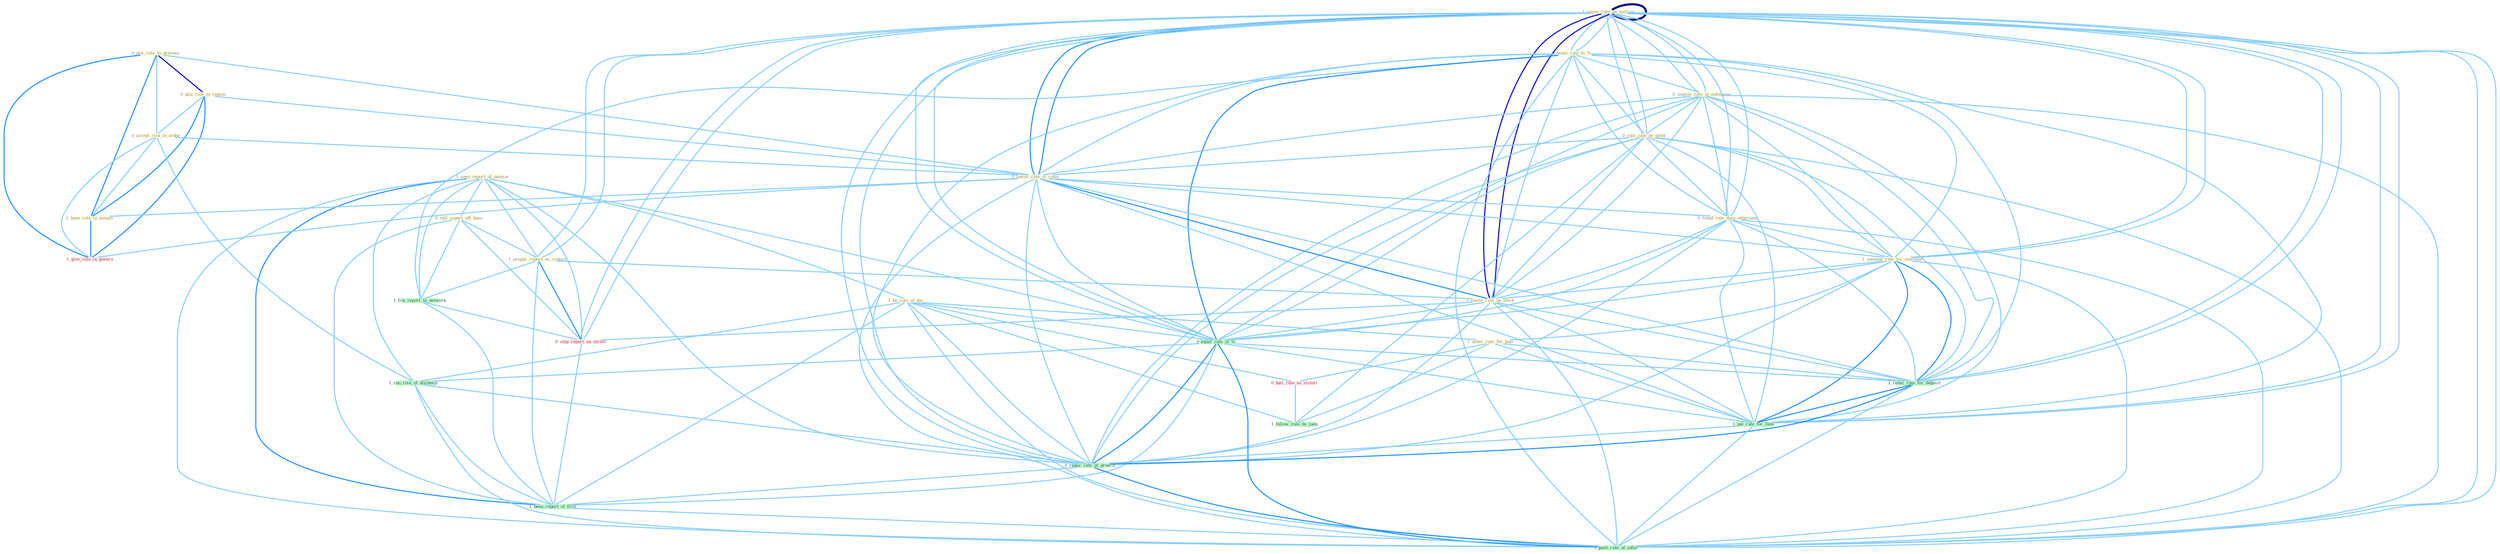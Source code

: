 Graph G{ 
    node
    [shape=polygon,style=filled,width=.5,height=.06,color="#BDFCC9",fixedsize=true,fontsize=4,
    fontcolor="#2f4f4f"];
    {node
    [color="#ffffe0", fontcolor="#8b7d6b"] "0_plai_role_in_process " "0_plai_role_in_region " "0_accept_risk_in_order " "1_seen_report_of_unawar " "1_be_rule_of_dai " "1_lower_rate_on_million " "0_call_report_off_base " "1_lower_rate_on_million " "0_boost_rate_to_% " "0_improv_rate_at_entitynam " "0_rais_rate_by_point " "0_lower_rate_in_come " "1_prepar_report_on_contact " "0_found_rate_dure_othernum " "1_announc_rate_for_yearnum " "1_usher_rule_for_busi " "1_lower_rate_on_stock " "1_have_role_in_assess "}
{node [color="#fff0f5", fontcolor="#b22222"] "0_stop_report_on_street " "1_give_role_in_govern " "0_hail_rule_as_victori "}
edge [color="#B0E2FF"];

	"0_plai_role_in_process " -- "0_plai_role_in_region " [w="3", color="#0000cd" , len=0.6];
	"0_plai_role_in_process " -- "0_accept_risk_in_order " [w="1", color="#87cefa" ];
	"0_plai_role_in_process " -- "0_lower_rate_in_come " [w="1", color="#87cefa" ];
	"0_plai_role_in_process " -- "1_have_role_in_assess " [w="2", color="#1e90ff" , len=0.8];
	"0_plai_role_in_process " -- "1_give_role_in_govern " [w="2", color="#1e90ff" , len=0.8];
	"0_plai_role_in_region " -- "0_accept_risk_in_order " [w="1", color="#87cefa" ];
	"0_plai_role_in_region " -- "0_lower_rate_in_come " [w="1", color="#87cefa" ];
	"0_plai_role_in_region " -- "1_have_role_in_assess " [w="2", color="#1e90ff" , len=0.8];
	"0_plai_role_in_region " -- "1_give_role_in_govern " [w="2", color="#1e90ff" , len=0.8];
	"0_accept_risk_in_order " -- "0_lower_rate_in_come " [w="1", color="#87cefa" ];
	"0_accept_risk_in_order " -- "1_have_role_in_assess " [w="1", color="#87cefa" ];
	"0_accept_risk_in_order " -- "1_give_role_in_govern " [w="1", color="#87cefa" ];
	"0_accept_risk_in_order " -- "1_run_risk_of_disintegr " [w="1", color="#87cefa" ];
	"1_seen_report_of_unawar " -- "1_be_rule_of_dai " [w="1", color="#87cefa" ];
	"1_seen_report_of_unawar " -- "0_call_report_off_base " [w="1", color="#87cefa" ];
	"1_seen_report_of_unawar " -- "1_prepar_report_on_contact " [w="1", color="#87cefa" ];
	"1_seen_report_of_unawar " -- "1_file_report_to_network " [w="1", color="#87cefa" ];
	"1_seen_report_of_unawar " -- "1_equal_rate_of_% " [w="1", color="#87cefa" ];
	"1_seen_report_of_unawar " -- "0_stop_report_on_street " [w="1", color="#87cefa" ];
	"1_seen_report_of_unawar " -- "1_run_risk_of_disintegr " [w="1", color="#87cefa" ];
	"1_seen_report_of_unawar " -- "1_reduc_rate_of_growth " [w="1", color="#87cefa" ];
	"1_seen_report_of_unawar " -- "1_been_report_of_firm " [w="2", color="#1e90ff" , len=0.8];
	"1_seen_report_of_unawar " -- "1_push_rate_of_inflat " [w="1", color="#87cefa" ];
	"1_be_rule_of_dai " -- "1_usher_rule_for_busi " [w="1", color="#87cefa" ];
	"1_be_rule_of_dai " -- "1_equal_rate_of_% " [w="1", color="#87cefa" ];
	"1_be_rule_of_dai " -- "0_hail_rule_as_victori " [w="1", color="#87cefa" ];
	"1_be_rule_of_dai " -- "1_run_risk_of_disintegr " [w="1", color="#87cefa" ];
	"1_be_rule_of_dai " -- "1_follow_rule_by_judg " [w="1", color="#87cefa" ];
	"1_be_rule_of_dai " -- "1_reduc_rate_of_growth " [w="1", color="#87cefa" ];
	"1_be_rule_of_dai " -- "1_been_report_of_firm " [w="1", color="#87cefa" ];
	"1_be_rule_of_dai " -- "1_push_rate_of_inflat " [w="1", color="#87cefa" ];
	"1_lower_rate_on_million " -- "1_lower_rate_on_million " [w="4", style=bold, color="#000080", len=0.4];
	"1_lower_rate_on_million " -- "0_boost_rate_to_% " [w="1", color="#87cefa" ];
	"1_lower_rate_on_million " -- "0_improv_rate_at_entitynam " [w="1", color="#87cefa" ];
	"1_lower_rate_on_million " -- "0_rais_rate_by_point " [w="1", color="#87cefa" ];
	"1_lower_rate_on_million " -- "0_lower_rate_in_come " [w="2", color="#1e90ff" , len=0.8];
	"1_lower_rate_on_million " -- "1_prepar_report_on_contact " [w="1", color="#87cefa" ];
	"1_lower_rate_on_million " -- "0_found_rate_dure_othernum " [w="1", color="#87cefa" ];
	"1_lower_rate_on_million " -- "1_announc_rate_for_yearnum " [w="1", color="#87cefa" ];
	"1_lower_rate_on_million " -- "1_lower_rate_on_stock " [w="3", color="#0000cd" , len=0.6];
	"1_lower_rate_on_million " -- "1_equal_rate_of_% " [w="1", color="#87cefa" ];
	"1_lower_rate_on_million " -- "0_stop_report_on_street " [w="1", color="#87cefa" ];
	"1_lower_rate_on_million " -- "1_reduc_rate_for_deposit " [w="1", color="#87cefa" ];
	"1_lower_rate_on_million " -- "1_pai_rate_for_fund " [w="1", color="#87cefa" ];
	"1_lower_rate_on_million " -- "1_reduc_rate_of_growth " [w="1", color="#87cefa" ];
	"1_lower_rate_on_million " -- "1_push_rate_of_inflat " [w="1", color="#87cefa" ];
	"0_call_report_off_base " -- "1_prepar_report_on_contact " [w="1", color="#87cefa" ];
	"0_call_report_off_base " -- "1_file_report_to_network " [w="1", color="#87cefa" ];
	"0_call_report_off_base " -- "0_stop_report_on_street " [w="1", color="#87cefa" ];
	"0_call_report_off_base " -- "1_been_report_of_firm " [w="1", color="#87cefa" ];
	"1_lower_rate_on_million " -- "0_boost_rate_to_% " [w="1", color="#87cefa" ];
	"1_lower_rate_on_million " -- "0_improv_rate_at_entitynam " [w="1", color="#87cefa" ];
	"1_lower_rate_on_million " -- "0_rais_rate_by_point " [w="1", color="#87cefa" ];
	"1_lower_rate_on_million " -- "0_lower_rate_in_come " [w="2", color="#1e90ff" , len=0.8];
	"1_lower_rate_on_million " -- "1_prepar_report_on_contact " [w="1", color="#87cefa" ];
	"1_lower_rate_on_million " -- "0_found_rate_dure_othernum " [w="1", color="#87cefa" ];
	"1_lower_rate_on_million " -- "1_announc_rate_for_yearnum " [w="1", color="#87cefa" ];
	"1_lower_rate_on_million " -- "1_lower_rate_on_stock " [w="3", color="#0000cd" , len=0.6];
	"1_lower_rate_on_million " -- "1_equal_rate_of_% " [w="1", color="#87cefa" ];
	"1_lower_rate_on_million " -- "0_stop_report_on_street " [w="1", color="#87cefa" ];
	"1_lower_rate_on_million " -- "1_reduc_rate_for_deposit " [w="1", color="#87cefa" ];
	"1_lower_rate_on_million " -- "1_pai_rate_for_fund " [w="1", color="#87cefa" ];
	"1_lower_rate_on_million " -- "1_reduc_rate_of_growth " [w="1", color="#87cefa" ];
	"1_lower_rate_on_million " -- "1_push_rate_of_inflat " [w="1", color="#87cefa" ];
	"0_boost_rate_to_% " -- "0_improv_rate_at_entitynam " [w="1", color="#87cefa" ];
	"0_boost_rate_to_% " -- "0_rais_rate_by_point " [w="1", color="#87cefa" ];
	"0_boost_rate_to_% " -- "0_lower_rate_in_come " [w="1", color="#87cefa" ];
	"0_boost_rate_to_% " -- "0_found_rate_dure_othernum " [w="1", color="#87cefa" ];
	"0_boost_rate_to_% " -- "1_announc_rate_for_yearnum " [w="1", color="#87cefa" ];
	"0_boost_rate_to_% " -- "1_lower_rate_on_stock " [w="1", color="#87cefa" ];
	"0_boost_rate_to_% " -- "1_file_report_to_network " [w="1", color="#87cefa" ];
	"0_boost_rate_to_% " -- "1_equal_rate_of_% " [w="2", color="#1e90ff" , len=0.8];
	"0_boost_rate_to_% " -- "1_reduc_rate_for_deposit " [w="1", color="#87cefa" ];
	"0_boost_rate_to_% " -- "1_pai_rate_for_fund " [w="1", color="#87cefa" ];
	"0_boost_rate_to_% " -- "1_reduc_rate_of_growth " [w="1", color="#87cefa" ];
	"0_boost_rate_to_% " -- "1_push_rate_of_inflat " [w="1", color="#87cefa" ];
	"0_improv_rate_at_entitynam " -- "0_rais_rate_by_point " [w="1", color="#87cefa" ];
	"0_improv_rate_at_entitynam " -- "0_lower_rate_in_come " [w="1", color="#87cefa" ];
	"0_improv_rate_at_entitynam " -- "0_found_rate_dure_othernum " [w="1", color="#87cefa" ];
	"0_improv_rate_at_entitynam " -- "1_announc_rate_for_yearnum " [w="1", color="#87cefa" ];
	"0_improv_rate_at_entitynam " -- "1_lower_rate_on_stock " [w="1", color="#87cefa" ];
	"0_improv_rate_at_entitynam " -- "1_equal_rate_of_% " [w="1", color="#87cefa" ];
	"0_improv_rate_at_entitynam " -- "1_reduc_rate_for_deposit " [w="1", color="#87cefa" ];
	"0_improv_rate_at_entitynam " -- "1_pai_rate_for_fund " [w="1", color="#87cefa" ];
	"0_improv_rate_at_entitynam " -- "1_reduc_rate_of_growth " [w="1", color="#87cefa" ];
	"0_improv_rate_at_entitynam " -- "1_push_rate_of_inflat " [w="1", color="#87cefa" ];
	"0_rais_rate_by_point " -- "0_lower_rate_in_come " [w="1", color="#87cefa" ];
	"0_rais_rate_by_point " -- "0_found_rate_dure_othernum " [w="1", color="#87cefa" ];
	"0_rais_rate_by_point " -- "1_announc_rate_for_yearnum " [w="1", color="#87cefa" ];
	"0_rais_rate_by_point " -- "1_lower_rate_on_stock " [w="1", color="#87cefa" ];
	"0_rais_rate_by_point " -- "1_equal_rate_of_% " [w="1", color="#87cefa" ];
	"0_rais_rate_by_point " -- "1_reduc_rate_for_deposit " [w="1", color="#87cefa" ];
	"0_rais_rate_by_point " -- "1_pai_rate_for_fund " [w="1", color="#87cefa" ];
	"0_rais_rate_by_point " -- "1_follow_rule_by_judg " [w="1", color="#87cefa" ];
	"0_rais_rate_by_point " -- "1_reduc_rate_of_growth " [w="1", color="#87cefa" ];
	"0_rais_rate_by_point " -- "1_push_rate_of_inflat " [w="1", color="#87cefa" ];
	"0_lower_rate_in_come " -- "0_found_rate_dure_othernum " [w="1", color="#87cefa" ];
	"0_lower_rate_in_come " -- "1_announc_rate_for_yearnum " [w="1", color="#87cefa" ];
	"0_lower_rate_in_come " -- "1_lower_rate_on_stock " [w="2", color="#1e90ff" , len=0.8];
	"0_lower_rate_in_come " -- "1_have_role_in_assess " [w="1", color="#87cefa" ];
	"0_lower_rate_in_come " -- "1_equal_rate_of_% " [w="1", color="#87cefa" ];
	"0_lower_rate_in_come " -- "1_reduc_rate_for_deposit " [w="1", color="#87cefa" ];
	"0_lower_rate_in_come " -- "1_give_role_in_govern " [w="1", color="#87cefa" ];
	"0_lower_rate_in_come " -- "1_pai_rate_for_fund " [w="1", color="#87cefa" ];
	"0_lower_rate_in_come " -- "1_reduc_rate_of_growth " [w="1", color="#87cefa" ];
	"0_lower_rate_in_come " -- "1_push_rate_of_inflat " [w="1", color="#87cefa" ];
	"1_prepar_report_on_contact " -- "1_lower_rate_on_stock " [w="1", color="#87cefa" ];
	"1_prepar_report_on_contact " -- "1_file_report_to_network " [w="1", color="#87cefa" ];
	"1_prepar_report_on_contact " -- "0_stop_report_on_street " [w="2", color="#1e90ff" , len=0.8];
	"1_prepar_report_on_contact " -- "1_been_report_of_firm " [w="1", color="#87cefa" ];
	"0_found_rate_dure_othernum " -- "1_announc_rate_for_yearnum " [w="1", color="#87cefa" ];
	"0_found_rate_dure_othernum " -- "1_lower_rate_on_stock " [w="1", color="#87cefa" ];
	"0_found_rate_dure_othernum " -- "1_equal_rate_of_% " [w="1", color="#87cefa" ];
	"0_found_rate_dure_othernum " -- "1_reduc_rate_for_deposit " [w="1", color="#87cefa" ];
	"0_found_rate_dure_othernum " -- "1_pai_rate_for_fund " [w="1", color="#87cefa" ];
	"0_found_rate_dure_othernum " -- "1_reduc_rate_of_growth " [w="1", color="#87cefa" ];
	"0_found_rate_dure_othernum " -- "1_push_rate_of_inflat " [w="1", color="#87cefa" ];
	"1_announc_rate_for_yearnum " -- "1_usher_rule_for_busi " [w="1", color="#87cefa" ];
	"1_announc_rate_for_yearnum " -- "1_lower_rate_on_stock " [w="1", color="#87cefa" ];
	"1_announc_rate_for_yearnum " -- "1_equal_rate_of_% " [w="1", color="#87cefa" ];
	"1_announc_rate_for_yearnum " -- "1_reduc_rate_for_deposit " [w="2", color="#1e90ff" , len=0.8];
	"1_announc_rate_for_yearnum " -- "1_pai_rate_for_fund " [w="2", color="#1e90ff" , len=0.8];
	"1_announc_rate_for_yearnum " -- "1_reduc_rate_of_growth " [w="1", color="#87cefa" ];
	"1_announc_rate_for_yearnum " -- "1_push_rate_of_inflat " [w="1", color="#87cefa" ];
	"1_usher_rule_for_busi " -- "1_reduc_rate_for_deposit " [w="1", color="#87cefa" ];
	"1_usher_rule_for_busi " -- "1_pai_rate_for_fund " [w="1", color="#87cefa" ];
	"1_usher_rule_for_busi " -- "0_hail_rule_as_victori " [w="1", color="#87cefa" ];
	"1_usher_rule_for_busi " -- "1_follow_rule_by_judg " [w="1", color="#87cefa" ];
	"1_lower_rate_on_stock " -- "1_equal_rate_of_% " [w="1", color="#87cefa" ];
	"1_lower_rate_on_stock " -- "0_stop_report_on_street " [w="1", color="#87cefa" ];
	"1_lower_rate_on_stock " -- "1_reduc_rate_for_deposit " [w="1", color="#87cefa" ];
	"1_lower_rate_on_stock " -- "1_pai_rate_for_fund " [w="1", color="#87cefa" ];
	"1_lower_rate_on_stock " -- "1_reduc_rate_of_growth " [w="1", color="#87cefa" ];
	"1_lower_rate_on_stock " -- "1_push_rate_of_inflat " [w="1", color="#87cefa" ];
	"1_have_role_in_assess " -- "1_give_role_in_govern " [w="2", color="#1e90ff" , len=0.8];
	"1_file_report_to_network " -- "0_stop_report_on_street " [w="1", color="#87cefa" ];
	"1_file_report_to_network " -- "1_been_report_of_firm " [w="1", color="#87cefa" ];
	"1_equal_rate_of_% " -- "1_reduc_rate_for_deposit " [w="1", color="#87cefa" ];
	"1_equal_rate_of_% " -- "1_pai_rate_for_fund " [w="1", color="#87cefa" ];
	"1_equal_rate_of_% " -- "1_run_risk_of_disintegr " [w="1", color="#87cefa" ];
	"1_equal_rate_of_% " -- "1_reduc_rate_of_growth " [w="2", color="#1e90ff" , len=0.8];
	"1_equal_rate_of_% " -- "1_been_report_of_firm " [w="1", color="#87cefa" ];
	"1_equal_rate_of_% " -- "1_push_rate_of_inflat " [w="2", color="#1e90ff" , len=0.8];
	"0_stop_report_on_street " -- "1_been_report_of_firm " [w="1", color="#87cefa" ];
	"1_reduc_rate_for_deposit " -- "1_pai_rate_for_fund " [w="2", color="#1e90ff" , len=0.8];
	"1_reduc_rate_for_deposit " -- "1_reduc_rate_of_growth " [w="2", color="#1e90ff" , len=0.8];
	"1_reduc_rate_for_deposit " -- "1_push_rate_of_inflat " [w="1", color="#87cefa" ];
	"1_pai_rate_for_fund " -- "1_reduc_rate_of_growth " [w="1", color="#87cefa" ];
	"1_pai_rate_for_fund " -- "1_push_rate_of_inflat " [w="1", color="#87cefa" ];
	"0_hail_rule_as_victori " -- "1_follow_rule_by_judg " [w="1", color="#87cefa" ];
	"1_run_risk_of_disintegr " -- "1_reduc_rate_of_growth " [w="1", color="#87cefa" ];
	"1_run_risk_of_disintegr " -- "1_been_report_of_firm " [w="1", color="#87cefa" ];
	"1_run_risk_of_disintegr " -- "1_push_rate_of_inflat " [w="1", color="#87cefa" ];
	"1_reduc_rate_of_growth " -- "1_been_report_of_firm " [w="1", color="#87cefa" ];
	"1_reduc_rate_of_growth " -- "1_push_rate_of_inflat " [w="2", color="#1e90ff" , len=0.8];
	"1_been_report_of_firm " -- "1_push_rate_of_inflat " [w="1", color="#87cefa" ];
}